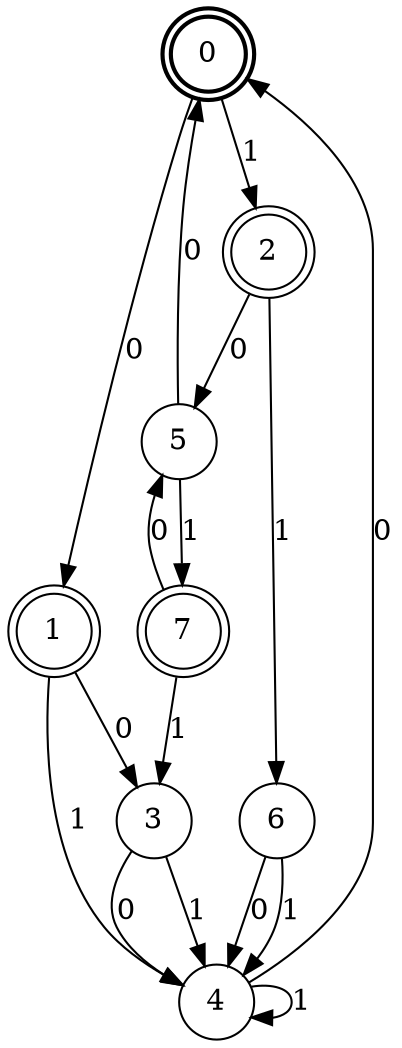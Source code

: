 digraph Automat {
    node [shape = circle];
    0 [style = "bold"];
    0 [peripheries=2]
    0 -> 1 [label = "0"];
    0 -> 2 [label = "1"];
    1 [peripheries=2]
    1 -> 3 [label = "0"];
    1 -> 4 [label = "1"];
    2 [peripheries=2]
    2 -> 5 [label = "0"];
    2 -> 6 [label = "1"];
    3 -> 4 [label = "0"];
    3 -> 4 [label = "1"];
    4 -> 0 [label = "0"];
    4 -> 4 [label = "1"];
    5 -> 0 [label = "0"];
    5 -> 7 [label = "1"];
    6 -> 4 [label = "0"];
    6 -> 4 [label = "1"];
    7 [peripheries=2]
    7 -> 5 [label = "0"];
    7 -> 3 [label = "1"];
}
